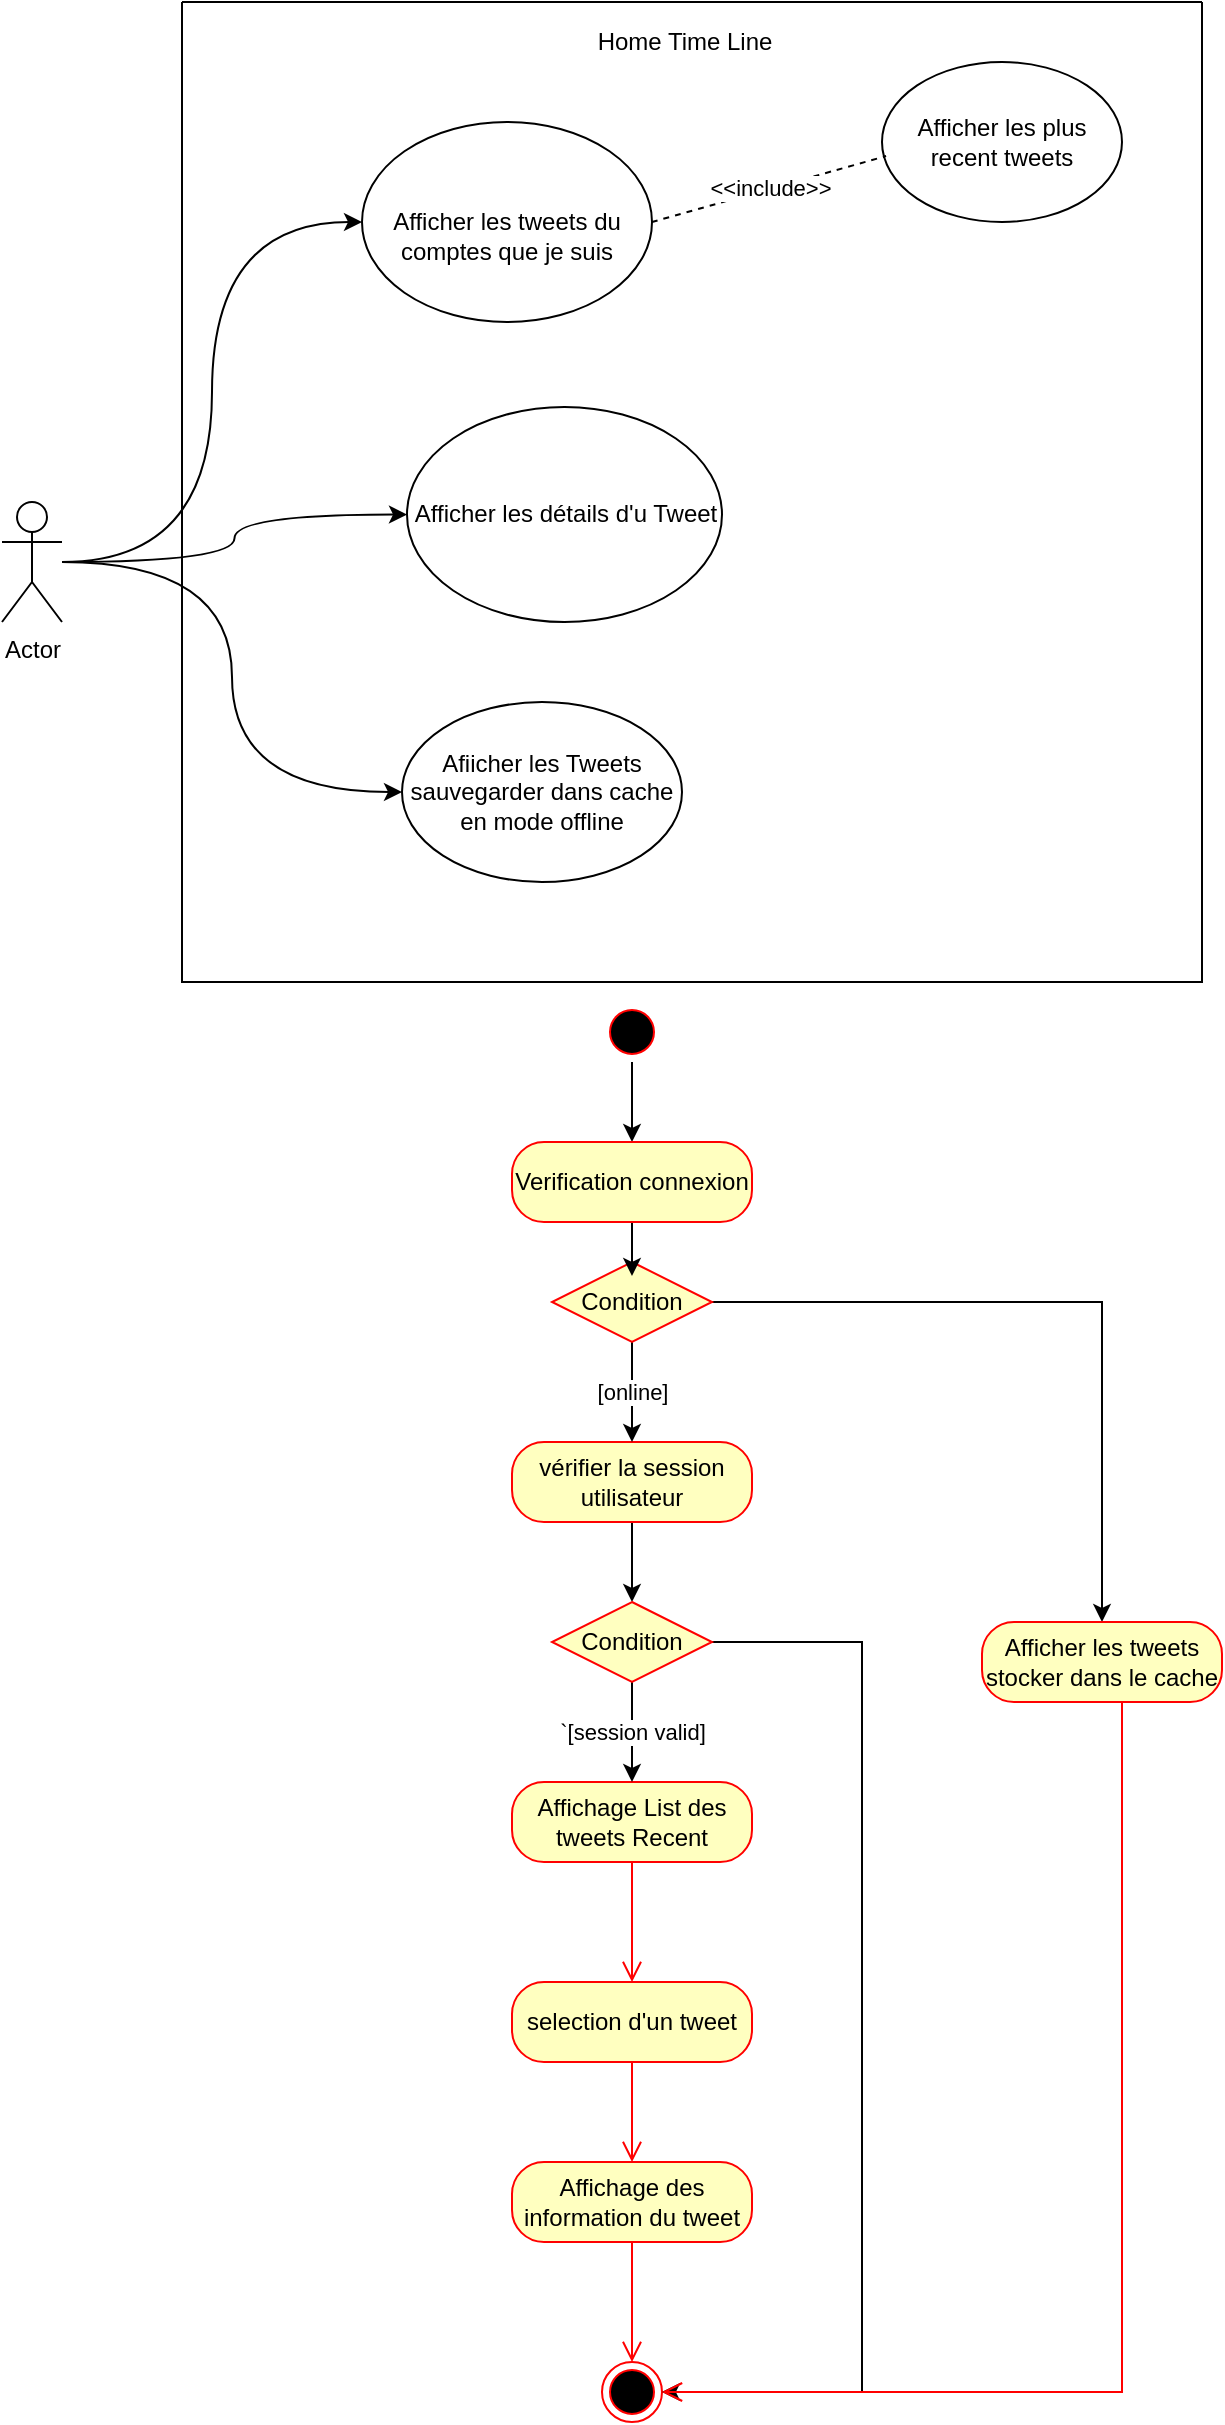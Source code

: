 <mxfile version="15.8.3" type="github">
  <diagram id="5xHGb2zvTO7i-tgx1IvV" name="Page-1">
    <mxGraphModel dx="1662" dy="705" grid="1" gridSize="10" guides="1" tooltips="1" connect="1" arrows="1" fold="1" page="1" pageScale="1" pageWidth="850" pageHeight="1100" math="0" shadow="0">
      <root>
        <mxCell id="0" />
        <mxCell id="1" parent="0" />
        <mxCell id="rq6krsdYeAWEVf3Au02w-6" style="edgeStyle=orthogonalEdgeStyle;rounded=0;orthogonalLoop=1;jettySize=auto;html=1;entryX=0;entryY=0.5;entryDx=0;entryDy=0;curved=1;" edge="1" parent="1" source="rq6krsdYeAWEVf3Au02w-1" target="rq6krsdYeAWEVf3Au02w-5">
          <mxGeometry relative="1" as="geometry" />
        </mxCell>
        <mxCell id="rq6krsdYeAWEVf3Au02w-8" style="edgeStyle=orthogonalEdgeStyle;curved=1;rounded=0;orthogonalLoop=1;jettySize=auto;html=1;" edge="1" parent="1" source="rq6krsdYeAWEVf3Au02w-1" target="rq6krsdYeAWEVf3Au02w-7">
          <mxGeometry relative="1" as="geometry" />
        </mxCell>
        <mxCell id="rq6krsdYeAWEVf3Au02w-13" style="edgeStyle=orthogonalEdgeStyle;curved=1;rounded=0;orthogonalLoop=1;jettySize=auto;html=1;entryX=0;entryY=0.5;entryDx=0;entryDy=0;" edge="1" parent="1" source="rq6krsdYeAWEVf3Au02w-1" target="rq6krsdYeAWEVf3Au02w-12">
          <mxGeometry relative="1" as="geometry" />
        </mxCell>
        <mxCell id="rq6krsdYeAWEVf3Au02w-1" value="Actor" style="shape=umlActor;verticalLabelPosition=bottom;verticalAlign=top;html=1;outlineConnect=0;" vertex="1" parent="1">
          <mxGeometry x="120" y="320" width="30" height="60" as="geometry" />
        </mxCell>
        <mxCell id="rq6krsdYeAWEVf3Au02w-2" value="" style="swimlane;startSize=0;" vertex="1" parent="1">
          <mxGeometry x="210" y="70" width="510" height="490" as="geometry" />
        </mxCell>
        <mxCell id="rq6krsdYeAWEVf3Au02w-3" value="Home Time Line" style="text;html=1;align=center;verticalAlign=middle;resizable=0;points=[];autosize=1;strokeColor=none;fillColor=none;" vertex="1" parent="rq6krsdYeAWEVf3Au02w-2">
          <mxGeometry x="201" y="10" width="100" height="20" as="geometry" />
        </mxCell>
        <mxCell id="rq6krsdYeAWEVf3Au02w-5" value="&lt;div&gt;&lt;br&gt;&lt;/div&gt;&lt;div&gt;Afficher les tweets du comptes que je suis&lt;/div&gt;" style="ellipse;whiteSpace=wrap;html=1;" vertex="1" parent="rq6krsdYeAWEVf3Au02w-2">
          <mxGeometry x="90" y="60" width="145" height="100" as="geometry" />
        </mxCell>
        <mxCell id="rq6krsdYeAWEVf3Au02w-7" value="&lt;div&gt;&lt;br&gt;&lt;/div&gt;&lt;div&gt;Afficher les détails d&#39;u Tweet&lt;/div&gt;&lt;div&gt;&lt;br&gt;&lt;/div&gt;" style="ellipse;whiteSpace=wrap;html=1;" vertex="1" parent="rq6krsdYeAWEVf3Au02w-2">
          <mxGeometry x="112.5" y="202.5" width="157.5" height="107.5" as="geometry" />
        </mxCell>
        <mxCell id="rq6krsdYeAWEVf3Au02w-10" value="Afficher les plus recent tweets" style="ellipse;whiteSpace=wrap;html=1;" vertex="1" parent="rq6krsdYeAWEVf3Au02w-2">
          <mxGeometry x="350" y="30" width="120" height="80" as="geometry" />
        </mxCell>
        <mxCell id="rq6krsdYeAWEVf3Au02w-12" value="Afiicher les Tweets sauvegarder dans cache en mode offline" style="ellipse;whiteSpace=wrap;html=1;" vertex="1" parent="rq6krsdYeAWEVf3Au02w-2">
          <mxGeometry x="110" y="350" width="140" height="90" as="geometry" />
        </mxCell>
        <mxCell id="rq6krsdYeAWEVf3Au02w-16" value="&amp;lt;&amp;lt;include&amp;gt;&amp;gt;" style="endArrow=none;dashed=1;html=1;rounded=0;curved=1;entryX=0.017;entryY=0.588;entryDx=0;entryDy=0;entryPerimeter=0;exitX=1;exitY=0.5;exitDx=0;exitDy=0;" edge="1" parent="rq6krsdYeAWEVf3Au02w-2" source="rq6krsdYeAWEVf3Au02w-5" target="rq6krsdYeAWEVf3Au02w-10">
          <mxGeometry width="50" height="50" relative="1" as="geometry">
            <mxPoint x="300" y="170" as="sourcePoint" />
            <mxPoint x="350" y="120" as="targetPoint" />
          </mxGeometry>
        </mxCell>
        <mxCell id="rq6krsdYeAWEVf3Au02w-41" style="edgeStyle=none;rounded=0;orthogonalLoop=1;jettySize=auto;html=1;" edge="1" parent="1" source="rq6krsdYeAWEVf3Au02w-17" target="rq6krsdYeAWEVf3Au02w-39">
          <mxGeometry relative="1" as="geometry" />
        </mxCell>
        <mxCell id="rq6krsdYeAWEVf3Au02w-17" value="" style="ellipse;html=1;shape=startState;fillColor=#000000;strokeColor=#ff0000;" vertex="1" parent="1">
          <mxGeometry x="420" y="570" width="30" height="30" as="geometry" />
        </mxCell>
        <mxCell id="rq6krsdYeAWEVf3Au02w-38" style="edgeStyle=none;rounded=0;orthogonalLoop=1;jettySize=auto;html=1;entryX=0.5;entryY=0;entryDx=0;entryDy=0;" edge="1" parent="1" source="rq6krsdYeAWEVf3Au02w-19" target="rq6krsdYeAWEVf3Au02w-31">
          <mxGeometry relative="1" as="geometry" />
        </mxCell>
        <mxCell id="rq6krsdYeAWEVf3Au02w-19" value="&lt;div&gt;&lt;br&gt;&lt;/div&gt;&lt;div&gt;vérifier la session utilisateur&lt;/div&gt;&lt;div&gt;&lt;br&gt;&lt;/div&gt;" style="rounded=1;whiteSpace=wrap;html=1;arcSize=40;fontColor=#000000;fillColor=#ffffc0;strokeColor=#ff0000;" vertex="1" parent="1">
          <mxGeometry x="375" y="790" width="120" height="40" as="geometry" />
        </mxCell>
        <mxCell id="rq6krsdYeAWEVf3Au02w-45" value="[online]" style="edgeStyle=orthogonalEdgeStyle;rounded=0;orthogonalLoop=1;jettySize=auto;html=1;" edge="1" parent="1" source="rq6krsdYeAWEVf3Au02w-21" target="rq6krsdYeAWEVf3Au02w-19">
          <mxGeometry relative="1" as="geometry" />
        </mxCell>
        <mxCell id="rq6krsdYeAWEVf3Au02w-50" style="edgeStyle=orthogonalEdgeStyle;rounded=0;orthogonalLoop=1;jettySize=auto;html=1;" edge="1" parent="1" source="rq6krsdYeAWEVf3Au02w-21" target="rq6krsdYeAWEVf3Au02w-48">
          <mxGeometry relative="1" as="geometry" />
        </mxCell>
        <mxCell id="rq6krsdYeAWEVf3Au02w-21" value="Condition" style="rhombus;whiteSpace=wrap;html=1;fillColor=#ffffc0;strokeColor=#ff0000;" vertex="1" parent="1">
          <mxGeometry x="395" y="700" width="80" height="40" as="geometry" />
        </mxCell>
        <mxCell id="rq6krsdYeAWEVf3Au02w-24" value="Affichage List des tweets Recent" style="rounded=1;whiteSpace=wrap;html=1;arcSize=40;fontColor=#000000;fillColor=#ffffc0;strokeColor=#ff0000;" vertex="1" parent="1">
          <mxGeometry x="375" y="960" width="120" height="40" as="geometry" />
        </mxCell>
        <mxCell id="rq6krsdYeAWEVf3Au02w-25" value="" style="edgeStyle=orthogonalEdgeStyle;html=1;verticalAlign=bottom;endArrow=open;endSize=8;strokeColor=#ff0000;rounded=0;curved=1;entryX=0.5;entryY=0;entryDx=0;entryDy=0;" edge="1" source="rq6krsdYeAWEVf3Au02w-24" parent="1" target="rq6krsdYeAWEVf3Au02w-26">
          <mxGeometry relative="1" as="geometry">
            <mxPoint x="435" y="970" as="targetPoint" />
          </mxGeometry>
        </mxCell>
        <mxCell id="rq6krsdYeAWEVf3Au02w-26" value="selection d&#39;un tweet" style="rounded=1;whiteSpace=wrap;html=1;arcSize=40;fontColor=#000000;fillColor=#ffffc0;strokeColor=#ff0000;" vertex="1" parent="1">
          <mxGeometry x="375" y="1060" width="120" height="40" as="geometry" />
        </mxCell>
        <mxCell id="rq6krsdYeAWEVf3Au02w-27" value="" style="edgeStyle=orthogonalEdgeStyle;html=1;verticalAlign=bottom;endArrow=open;endSize=8;strokeColor=#ff0000;rounded=0;curved=1;entryX=0.5;entryY=0;entryDx=0;entryDy=0;" edge="1" source="rq6krsdYeAWEVf3Au02w-26" parent="1" target="rq6krsdYeAWEVf3Au02w-28">
          <mxGeometry relative="1" as="geometry">
            <mxPoint x="435" y="1100" as="targetPoint" />
          </mxGeometry>
        </mxCell>
        <mxCell id="rq6krsdYeAWEVf3Au02w-28" value="Affichage des information du tweet" style="rounded=1;whiteSpace=wrap;html=1;arcSize=40;fontColor=#000000;fillColor=#ffffc0;strokeColor=#ff0000;" vertex="1" parent="1">
          <mxGeometry x="375" y="1150" width="120" height="40" as="geometry" />
        </mxCell>
        <mxCell id="rq6krsdYeAWEVf3Au02w-29" value="" style="edgeStyle=orthogonalEdgeStyle;html=1;verticalAlign=bottom;endArrow=open;endSize=8;strokeColor=#ff0000;rounded=0;curved=1;" edge="1" source="rq6krsdYeAWEVf3Au02w-28" parent="1" target="rq6krsdYeAWEVf3Au02w-30">
          <mxGeometry relative="1" as="geometry">
            <mxPoint x="435" y="1220" as="targetPoint" />
          </mxGeometry>
        </mxCell>
        <mxCell id="rq6krsdYeAWEVf3Au02w-30" value="" style="ellipse;html=1;shape=endState;fillColor=#000000;strokeColor=#ff0000;" vertex="1" parent="1">
          <mxGeometry x="420" y="1250" width="30" height="30" as="geometry" />
        </mxCell>
        <mxCell id="rq6krsdYeAWEVf3Au02w-36" value="`[session valid]" style="edgeStyle=none;rounded=0;orthogonalLoop=1;jettySize=auto;html=1;entryX=0.5;entryY=0;entryDx=0;entryDy=0;" edge="1" parent="1" source="rq6krsdYeAWEVf3Au02w-31" target="rq6krsdYeAWEVf3Au02w-24">
          <mxGeometry relative="1" as="geometry" />
        </mxCell>
        <mxCell id="rq6krsdYeAWEVf3Au02w-47" style="edgeStyle=orthogonalEdgeStyle;rounded=0;orthogonalLoop=1;jettySize=auto;html=1;entryX=1;entryY=0.5;entryDx=0;entryDy=0;" edge="1" parent="1" source="rq6krsdYeAWEVf3Au02w-31" target="rq6krsdYeAWEVf3Au02w-30">
          <mxGeometry relative="1" as="geometry">
            <Array as="points">
              <mxPoint x="550" y="890" />
              <mxPoint x="550" y="1265" />
            </Array>
          </mxGeometry>
        </mxCell>
        <mxCell id="rq6krsdYeAWEVf3Au02w-31" value="Condition" style="rhombus;whiteSpace=wrap;html=1;fillColor=#ffffc0;strokeColor=#ff0000;" vertex="1" parent="1">
          <mxGeometry x="395" y="870" width="80" height="40" as="geometry" />
        </mxCell>
        <mxCell id="rq6krsdYeAWEVf3Au02w-44" style="edgeStyle=orthogonalEdgeStyle;rounded=0;orthogonalLoop=1;jettySize=auto;html=1;entryX=0.5;entryY=0.175;entryDx=0;entryDy=0;entryPerimeter=0;" edge="1" parent="1" source="rq6krsdYeAWEVf3Au02w-39" target="rq6krsdYeAWEVf3Au02w-21">
          <mxGeometry relative="1" as="geometry" />
        </mxCell>
        <mxCell id="rq6krsdYeAWEVf3Au02w-39" value="Verification connexion" style="rounded=1;whiteSpace=wrap;html=1;arcSize=40;fontColor=#000000;fillColor=#ffffc0;strokeColor=#ff0000;" vertex="1" parent="1">
          <mxGeometry x="375" y="640" width="120" height="40" as="geometry" />
        </mxCell>
        <mxCell id="rq6krsdYeAWEVf3Au02w-48" value="Afficher les tweets stocker dans le cache" style="rounded=1;whiteSpace=wrap;html=1;arcSize=40;fontColor=#000000;fillColor=#ffffc0;strokeColor=#ff0000;" vertex="1" parent="1">
          <mxGeometry x="610" y="880" width="120" height="40" as="geometry" />
        </mxCell>
        <mxCell id="rq6krsdYeAWEVf3Au02w-49" value="" style="edgeStyle=orthogonalEdgeStyle;html=1;verticalAlign=bottom;endArrow=open;endSize=8;strokeColor=#ff0000;rounded=0;entryX=1;entryY=0.5;entryDx=0;entryDy=0;" edge="1" source="rq6krsdYeAWEVf3Au02w-48" parent="1" target="rq6krsdYeAWEVf3Au02w-30">
          <mxGeometry relative="1" as="geometry">
            <mxPoint x="670" y="980" as="targetPoint" />
            <Array as="points">
              <mxPoint x="680" y="1265" />
            </Array>
          </mxGeometry>
        </mxCell>
      </root>
    </mxGraphModel>
  </diagram>
</mxfile>
